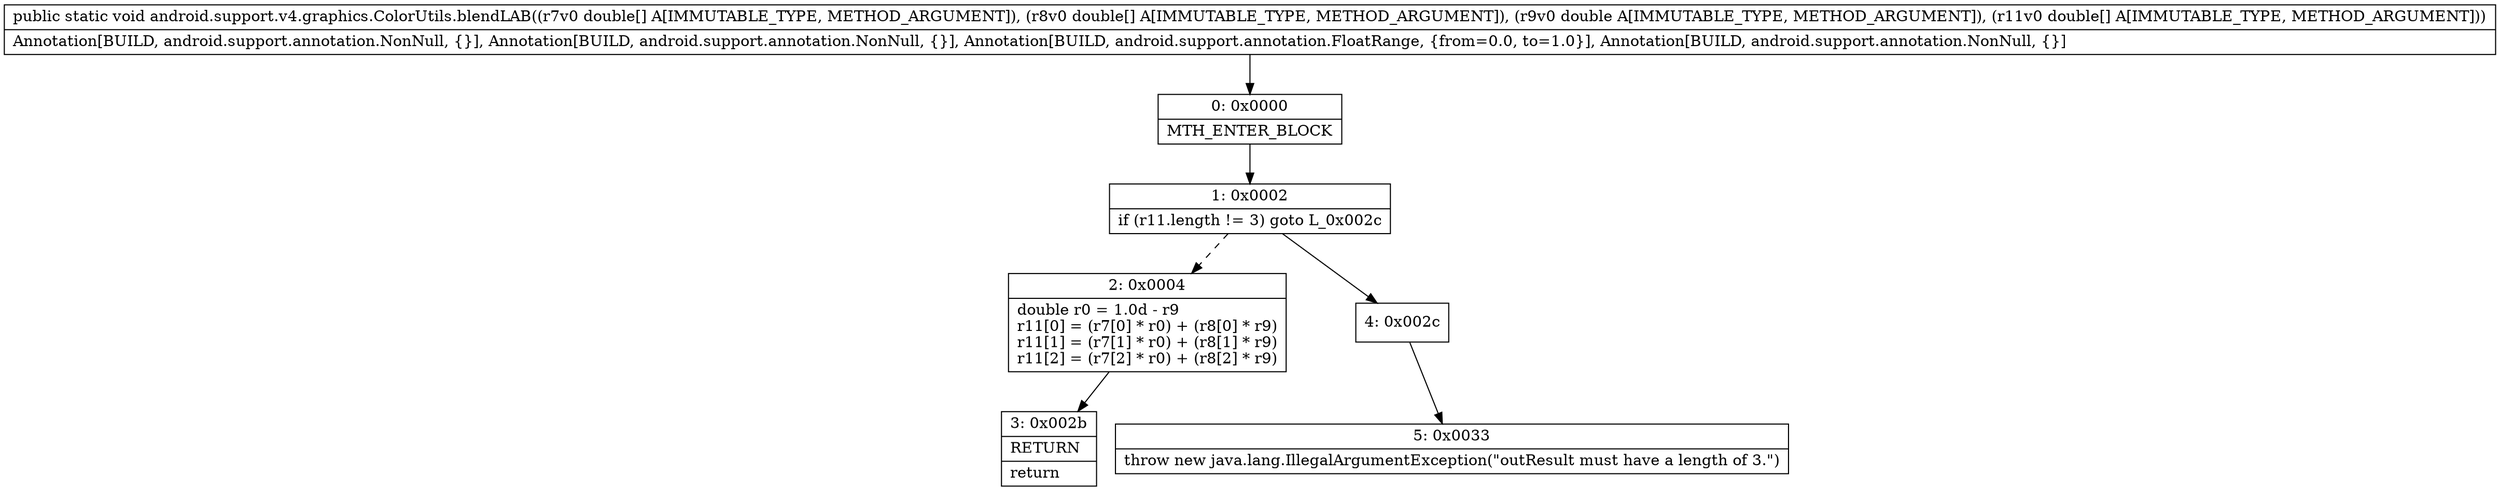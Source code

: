 digraph "CFG forandroid.support.v4.graphics.ColorUtils.blendLAB([D[DD[D)V" {
Node_0 [shape=record,label="{0\:\ 0x0000|MTH_ENTER_BLOCK\l}"];
Node_1 [shape=record,label="{1\:\ 0x0002|if (r11.length != 3) goto L_0x002c\l}"];
Node_2 [shape=record,label="{2\:\ 0x0004|double r0 = 1.0d \- r9\lr11[0] = (r7[0] * r0) + (r8[0] * r9)\lr11[1] = (r7[1] * r0) + (r8[1] * r9)\lr11[2] = (r7[2] * r0) + (r8[2] * r9)\l}"];
Node_3 [shape=record,label="{3\:\ 0x002b|RETURN\l|return\l}"];
Node_4 [shape=record,label="{4\:\ 0x002c}"];
Node_5 [shape=record,label="{5\:\ 0x0033|throw new java.lang.IllegalArgumentException(\"outResult must have a length of 3.\")\l}"];
MethodNode[shape=record,label="{public static void android.support.v4.graphics.ColorUtils.blendLAB((r7v0 double[] A[IMMUTABLE_TYPE, METHOD_ARGUMENT]), (r8v0 double[] A[IMMUTABLE_TYPE, METHOD_ARGUMENT]), (r9v0 double A[IMMUTABLE_TYPE, METHOD_ARGUMENT]), (r11v0 double[] A[IMMUTABLE_TYPE, METHOD_ARGUMENT]))  | Annotation[BUILD, android.support.annotation.NonNull, \{\}], Annotation[BUILD, android.support.annotation.NonNull, \{\}], Annotation[BUILD, android.support.annotation.FloatRange, \{from=0.0, to=1.0\}], Annotation[BUILD, android.support.annotation.NonNull, \{\}]\l}"];
MethodNode -> Node_0;
Node_0 -> Node_1;
Node_1 -> Node_2[style=dashed];
Node_1 -> Node_4;
Node_2 -> Node_3;
Node_4 -> Node_5;
}

